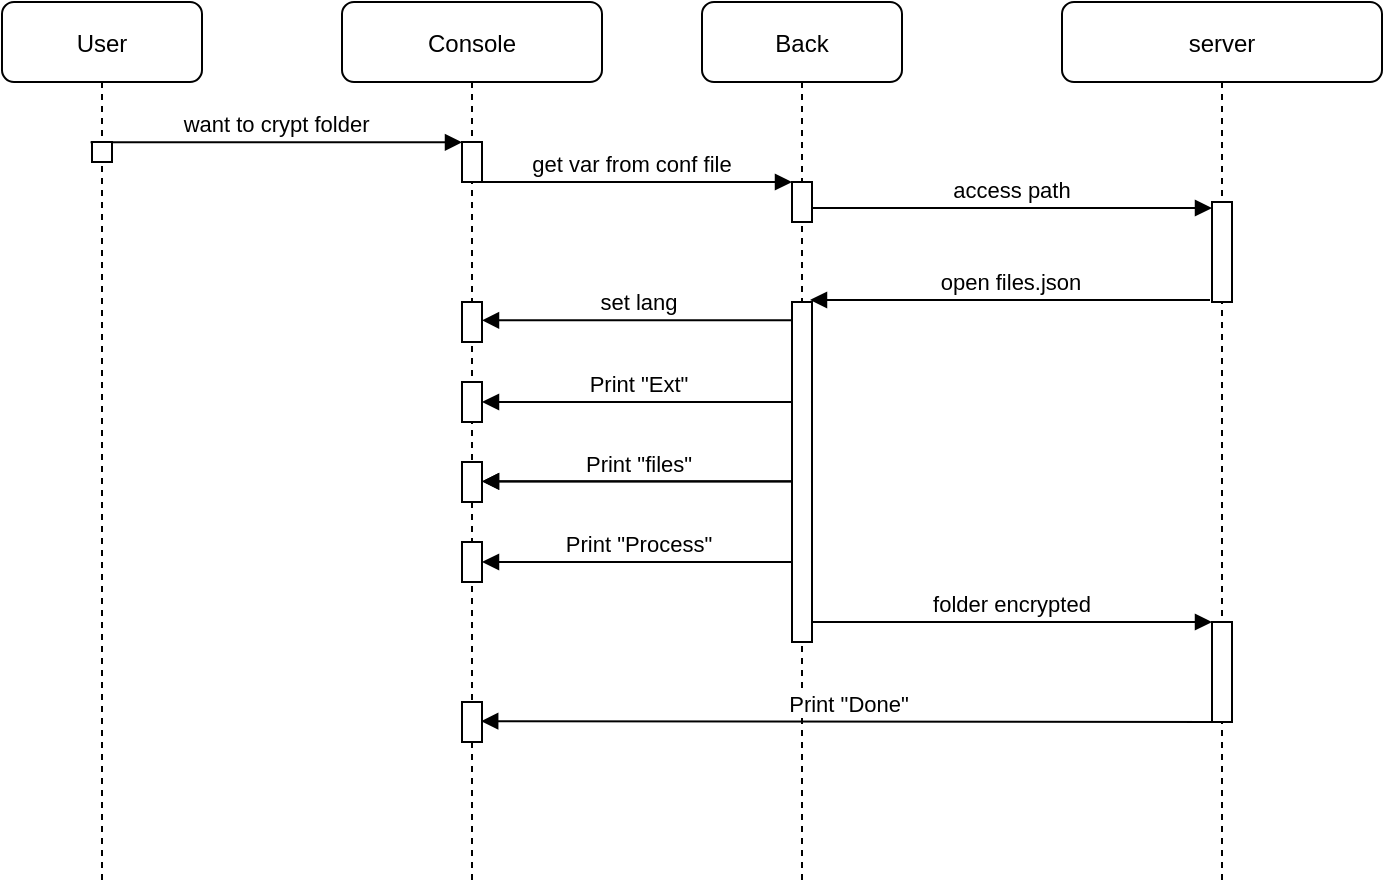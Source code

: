 <mxfile version="20.7.2" type="device"><diagram id="kgpKYQtTHZ0yAKxKKP6v" name="Page-1"><mxGraphModel dx="1651" dy="791" grid="1" gridSize="10" guides="1" tooltips="1" connect="1" arrows="1" fold="1" page="1" pageScale="1" pageWidth="850" pageHeight="1100" math="0" shadow="0"><root><mxCell id="0"/><mxCell id="1" parent="0"/><mxCell id="3nuBFxr9cyL0pnOWT2aG-1" value="Console" style="shape=umlLifeline;perimeter=lifelinePerimeter;container=1;collapsible=0;recursiveResize=0;rounded=1;shadow=0;strokeWidth=1;" parent="1" vertex="1"><mxGeometry x="120" y="80" width="130" height="440" as="geometry"/></mxCell><mxCell id="3nuBFxr9cyL0pnOWT2aG-2" value="" style="points=[];perimeter=orthogonalPerimeter;rounded=0;shadow=0;strokeWidth=1;" parent="3nuBFxr9cyL0pnOWT2aG-1" vertex="1"><mxGeometry x="60" y="70" width="10" height="20" as="geometry"/></mxCell><mxCell id="01NR2TPGEZwNr9OHS3Hd-27" value="" style="points=[];perimeter=orthogonalPerimeter;rounded=0;shadow=0;strokeWidth=1;" parent="3nuBFxr9cyL0pnOWT2aG-1" vertex="1"><mxGeometry x="60" y="150" width="10" height="20" as="geometry"/></mxCell><mxCell id="01NR2TPGEZwNr9OHS3Hd-28" value="set lang" style="html=1;verticalAlign=bottom;endArrow=block;rounded=0;" parent="3nuBFxr9cyL0pnOWT2aG-1" target="01NR2TPGEZwNr9OHS3Hd-27" edge="1"><mxGeometry width="80" relative="1" as="geometry"><mxPoint x="225" y="159.17" as="sourcePoint"/><mxPoint x="120" y="180" as="targetPoint"/></mxGeometry></mxCell><mxCell id="fOyOxlhVYB8ODayUGt83-3" value="" style="points=[];perimeter=orthogonalPerimeter;rounded=0;shadow=0;strokeWidth=1;" vertex="1" parent="3nuBFxr9cyL0pnOWT2aG-1"><mxGeometry x="60" y="190" width="10" height="20" as="geometry"/></mxCell><mxCell id="fOyOxlhVYB8ODayUGt83-4" value="" style="points=[];perimeter=orthogonalPerimeter;rounded=0;shadow=0;strokeWidth=1;" vertex="1" parent="3nuBFxr9cyL0pnOWT2aG-1"><mxGeometry x="60" y="230" width="10" height="20" as="geometry"/></mxCell><mxCell id="fOyOxlhVYB8ODayUGt83-7" value="Print &quot;files&quot;" style="html=1;verticalAlign=bottom;endArrow=block;rounded=0;" edge="1" parent="3nuBFxr9cyL0pnOWT2aG-1"><mxGeometry width="80" relative="1" as="geometry"><mxPoint x="225.0" y="239.71" as="sourcePoint"/><mxPoint x="70" y="239.71" as="targetPoint"/></mxGeometry></mxCell><mxCell id="fOyOxlhVYB8ODayUGt83-10" value="" style="points=[];perimeter=orthogonalPerimeter;rounded=0;shadow=0;strokeWidth=1;" vertex="1" parent="3nuBFxr9cyL0pnOWT2aG-1"><mxGeometry x="60" y="270" width="10" height="20" as="geometry"/></mxCell><mxCell id="fOyOxlhVYB8ODayUGt83-14" value="" style="points=[];perimeter=orthogonalPerimeter;rounded=0;shadow=0;strokeWidth=1;" vertex="1" parent="3nuBFxr9cyL0pnOWT2aG-1"><mxGeometry x="60" y="350" width="10" height="20" as="geometry"/></mxCell><mxCell id="3nuBFxr9cyL0pnOWT2aG-5" value="Back" style="shape=umlLifeline;perimeter=lifelinePerimeter;container=1;collapsible=0;recursiveResize=0;rounded=1;shadow=0;strokeWidth=1;" parent="1" vertex="1"><mxGeometry x="300" y="80" width="100" height="440" as="geometry"/></mxCell><mxCell id="3nuBFxr9cyL0pnOWT2aG-6" value="" style="points=[];perimeter=orthogonalPerimeter;rounded=0;shadow=0;strokeWidth=1;" parent="3nuBFxr9cyL0pnOWT2aG-5" vertex="1"><mxGeometry x="45" y="90" width="10" height="20" as="geometry"/></mxCell><mxCell id="fOyOxlhVYB8ODayUGt83-2" value="Print &quot;files&quot;" style="html=1;verticalAlign=bottom;endArrow=block;rounded=0;" edge="1" parent="3nuBFxr9cyL0pnOWT2aG-5"><mxGeometry width="80" relative="1" as="geometry"><mxPoint x="45.0" y="239.66" as="sourcePoint"/><mxPoint x="-110" y="239.66" as="targetPoint"/></mxGeometry></mxCell><mxCell id="fOyOxlhVYB8ODayUGt83-5" value="" style="points=[];perimeter=orthogonalPerimeter;rounded=0;shadow=0;strokeWidth=1;" vertex="1" parent="3nuBFxr9cyL0pnOWT2aG-5"><mxGeometry x="45" y="150" width="10" height="170" as="geometry"/></mxCell><mxCell id="3nuBFxr9cyL0pnOWT2aG-8" value="get var from conf file" style="verticalAlign=bottom;endArrow=block;entryX=0;entryY=0;shadow=0;strokeWidth=1;" parent="1" source="3nuBFxr9cyL0pnOWT2aG-1" target="3nuBFxr9cyL0pnOWT2aG-6" edge="1"><mxGeometry relative="1" as="geometry"><mxPoint x="275" y="160" as="sourcePoint"/></mxGeometry></mxCell><mxCell id="01NR2TPGEZwNr9OHS3Hd-1" value="server" style="shape=umlLifeline;perimeter=lifelinePerimeter;container=1;collapsible=0;recursiveResize=0;rounded=1;shadow=0;strokeWidth=1;" parent="1" vertex="1"><mxGeometry x="480" y="80" width="160" height="440" as="geometry"/></mxCell><mxCell id="01NR2TPGEZwNr9OHS3Hd-2" value="" style="points=[];perimeter=orthogonalPerimeter;rounded=0;shadow=0;strokeWidth=1;" parent="01NR2TPGEZwNr9OHS3Hd-1" vertex="1"><mxGeometry x="75" y="100" width="10" height="50" as="geometry"/></mxCell><mxCell id="fOyOxlhVYB8ODayUGt83-11" value="folder encrypted" style="verticalAlign=bottom;endArrow=block;shadow=0;strokeWidth=1;" edge="1" parent="01NR2TPGEZwNr9OHS3Hd-1"><mxGeometry relative="1" as="geometry"><mxPoint x="-125" y="310" as="sourcePoint"/><mxPoint x="75" y="310" as="targetPoint"/></mxGeometry></mxCell><mxCell id="fOyOxlhVYB8ODayUGt83-12" value="" style="points=[];perimeter=orthogonalPerimeter;rounded=0;shadow=0;strokeWidth=1;" vertex="1" parent="01NR2TPGEZwNr9OHS3Hd-1"><mxGeometry x="75" y="310" width="10" height="50" as="geometry"/></mxCell><mxCell id="fOyOxlhVYB8ODayUGt83-13" value="Print &quot;Done&quot;" style="html=1;verticalAlign=bottom;endArrow=block;rounded=0;entryX=0.96;entryY=0.48;entryDx=0;entryDy=0;entryPerimeter=0;" edge="1" parent="01NR2TPGEZwNr9OHS3Hd-1" target="fOyOxlhVYB8ODayUGt83-14"><mxGeometry width="80" relative="1" as="geometry"><mxPoint x="75.0" y="360" as="sourcePoint"/><mxPoint x="-280" y="360" as="targetPoint"/></mxGeometry></mxCell><mxCell id="01NR2TPGEZwNr9OHS3Hd-23" value="want to crypt folder" style="verticalAlign=bottom;endArrow=block;shadow=0;strokeWidth=1;exitX=0.929;exitY=0.014;exitDx=0;exitDy=0;exitPerimeter=0;" parent="1" target="3nuBFxr9cyL0pnOWT2aG-2" edge="1"><mxGeometry relative="1" as="geometry"><mxPoint x="-5.71" y="150.14" as="sourcePoint"/><mxPoint x="160" y="170" as="targetPoint"/></mxGeometry></mxCell><mxCell id="01NR2TPGEZwNr9OHS3Hd-11" value="access path" style="verticalAlign=bottom;endArrow=block;shadow=0;strokeWidth=1;" parent="1" edge="1"><mxGeometry relative="1" as="geometry"><mxPoint x="355" y="183" as="sourcePoint"/><mxPoint x="555" y="183" as="targetPoint"/></mxGeometry></mxCell><mxCell id="01NR2TPGEZwNr9OHS3Hd-16" value="open files.json" style="html=1;verticalAlign=bottom;endArrow=block;rounded=0;" parent="1" edge="1"><mxGeometry width="80" relative="1" as="geometry"><mxPoint x="554.0" y="229" as="sourcePoint"/><mxPoint x="354.0" y="229" as="targetPoint"/></mxGeometry></mxCell><mxCell id="01NR2TPGEZwNr9OHS3Hd-137" value="User" style="shape=umlLifeline;perimeter=lifelinePerimeter;container=1;collapsible=0;recursiveResize=0;rounded=1;shadow=0;strokeWidth=1;" parent="1" vertex="1"><mxGeometry x="-50" y="80" width="100" height="440" as="geometry"/></mxCell><mxCell id="01NR2TPGEZwNr9OHS3Hd-138" value="" style="points=[];perimeter=orthogonalPerimeter;rounded=0;shadow=0;strokeWidth=1;" parent="01NR2TPGEZwNr9OHS3Hd-137" vertex="1"><mxGeometry x="45" y="70" width="10" height="10" as="geometry"/></mxCell><mxCell id="fOyOxlhVYB8ODayUGt83-1" value="Print &quot;Ext&quot;" style="html=1;verticalAlign=bottom;endArrow=block;rounded=0;" edge="1" parent="1"><mxGeometry width="80" relative="1" as="geometry"><mxPoint x="345.0" y="280.0" as="sourcePoint"/><mxPoint x="190" y="280.0" as="targetPoint"/></mxGeometry></mxCell><mxCell id="fOyOxlhVYB8ODayUGt83-9" value="Print &quot;Process&quot;" style="html=1;verticalAlign=bottom;endArrow=block;rounded=0;" edge="1" parent="1"><mxGeometry width="80" relative="1" as="geometry"><mxPoint x="345.0" y="360.0" as="sourcePoint"/><mxPoint x="190" y="360.0" as="targetPoint"/></mxGeometry></mxCell></root></mxGraphModel></diagram></mxfile>